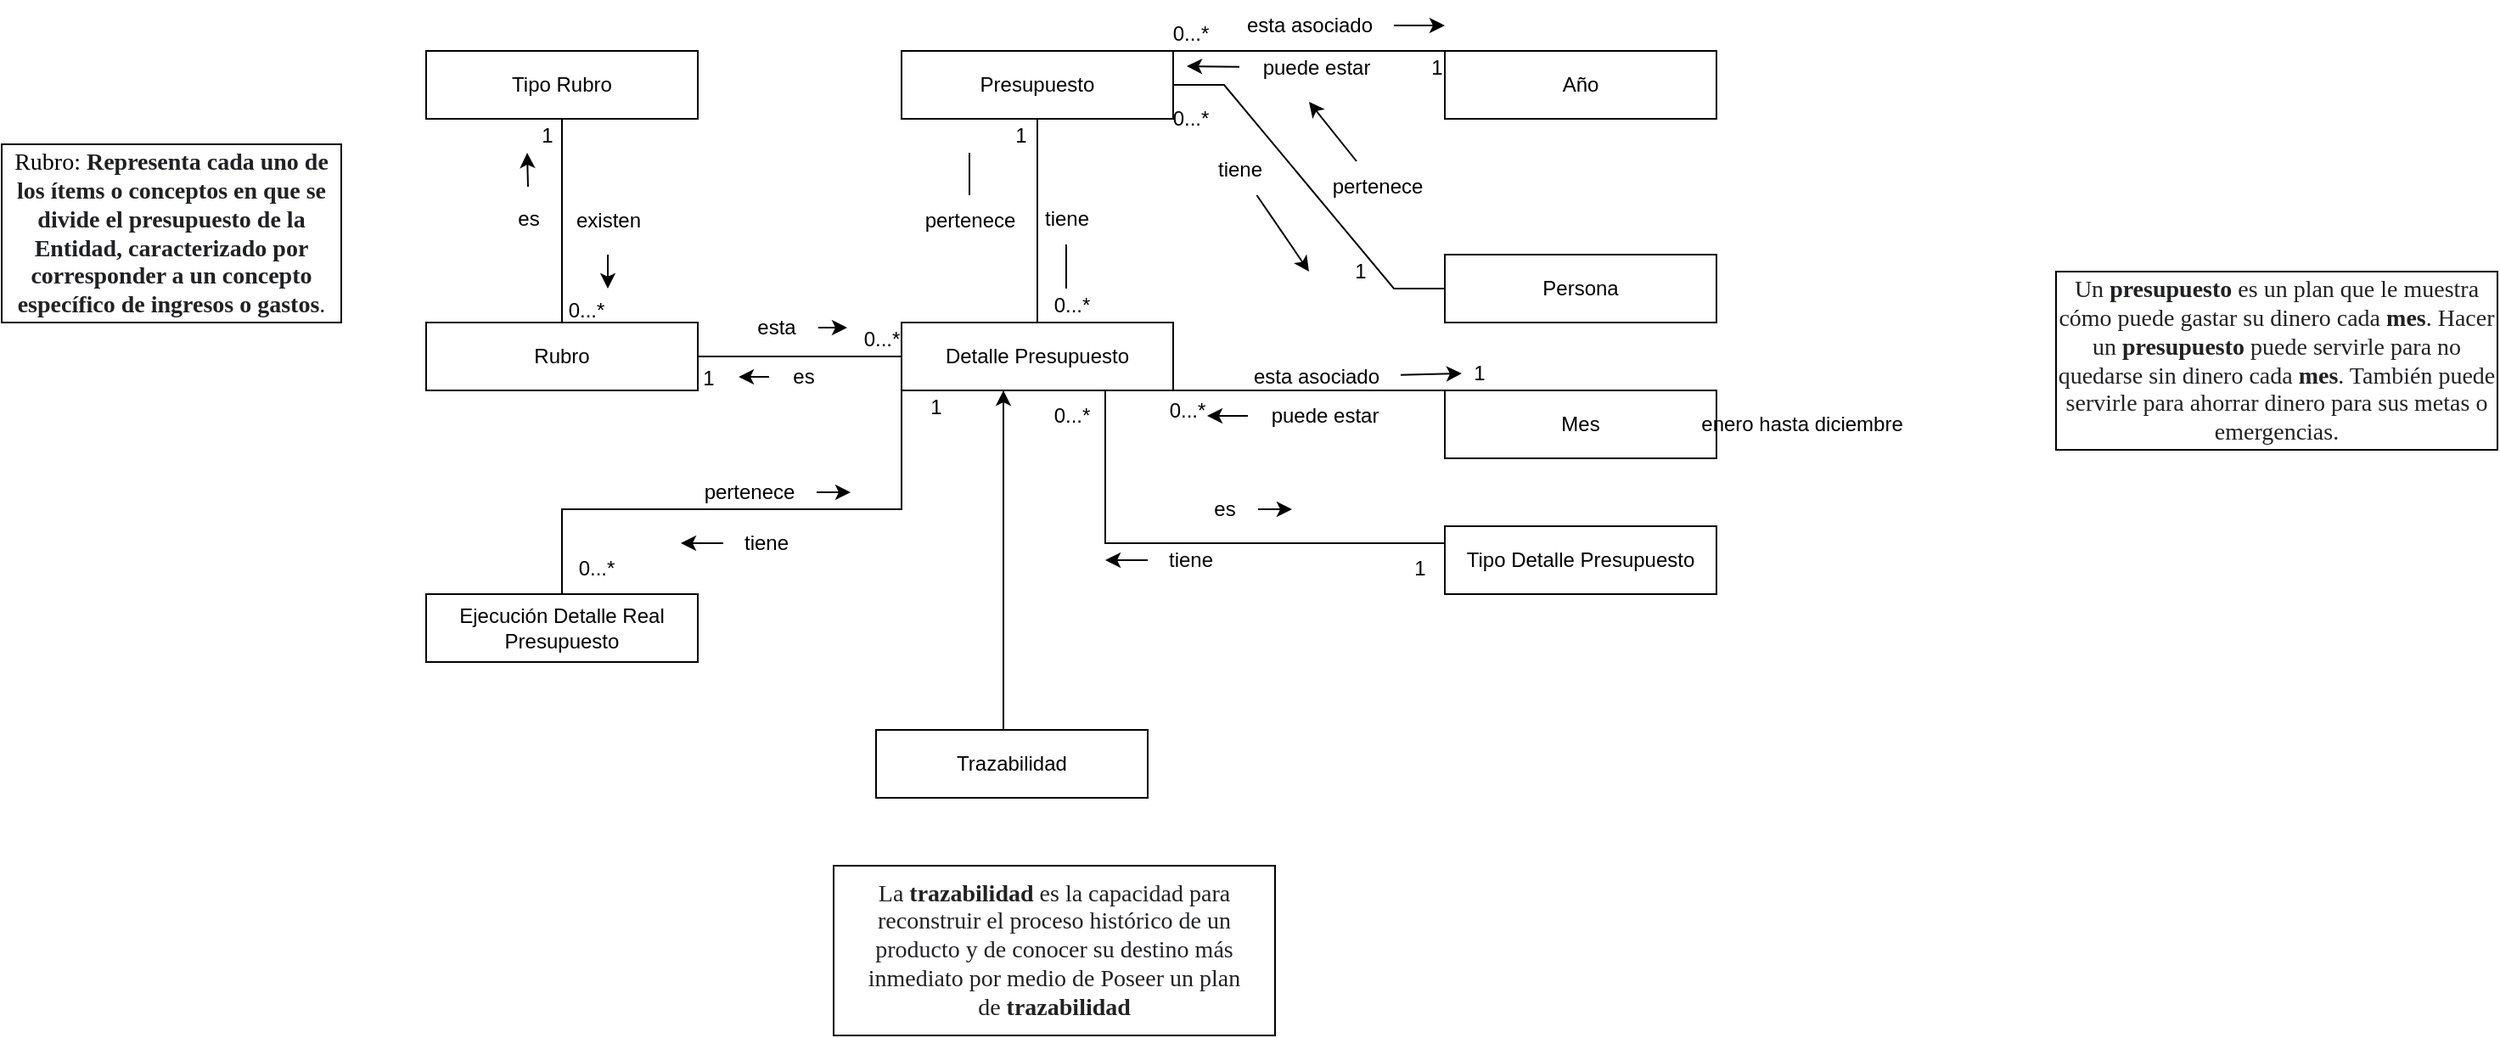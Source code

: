 <mxfile version="20.2.3" type="device"><diagram id="KhcxHXRTvUJOaFPV1zeg" name="Anemico"><mxGraphModel dx="1654" dy="452" grid="1" gridSize="10" guides="1" tooltips="1" connect="1" arrows="1" fold="1" page="1" pageScale="1" pageWidth="827" pageHeight="1169" math="0" shadow="0"><root><mxCell id="0"/><mxCell id="1" parent="0"/><mxCell id="D1vBDJk1YtNsOjC5OgPf-1" value="Tipo Rubro" style="rounded=0;whiteSpace=wrap;html=1;" vertex="1" parent="1"><mxGeometry x="80" y="40" width="160" height="40" as="geometry"/></mxCell><mxCell id="D1vBDJk1YtNsOjC5OgPf-2" style="edgeStyle=orthogonalEdgeStyle;rounded=0;orthogonalLoop=1;jettySize=auto;html=1;entryX=0.5;entryY=1;entryDx=0;entryDy=0;endArrow=none;endFill=0;" edge="1" parent="1" source="D1vBDJk1YtNsOjC5OgPf-4" target="D1vBDJk1YtNsOjC5OgPf-1"><mxGeometry relative="1" as="geometry"/></mxCell><mxCell id="D1vBDJk1YtNsOjC5OgPf-3" style="edgeStyle=orthogonalEdgeStyle;rounded=0;orthogonalLoop=1;jettySize=auto;html=1;endArrow=none;endFill=0;" edge="1" parent="1" source="D1vBDJk1YtNsOjC5OgPf-4" target="D1vBDJk1YtNsOjC5OgPf-8"><mxGeometry relative="1" as="geometry"/></mxCell><mxCell id="D1vBDJk1YtNsOjC5OgPf-4" value="Rubro" style="rounded=0;whiteSpace=wrap;html=1;" vertex="1" parent="1"><mxGeometry x="80" y="200" width="160" height="40" as="geometry"/></mxCell><mxCell id="D1vBDJk1YtNsOjC5OgPf-5" style="edgeStyle=orthogonalEdgeStyle;rounded=0;orthogonalLoop=1;jettySize=auto;html=1;endArrow=none;endFill=0;" edge="1" parent="1" source="D1vBDJk1YtNsOjC5OgPf-8" target="D1vBDJk1YtNsOjC5OgPf-13"><mxGeometry relative="1" as="geometry"><Array as="points"><mxPoint x="360" y="310"/><mxPoint x="160" y="310"/></Array></mxGeometry></mxCell><mxCell id="D1vBDJk1YtNsOjC5OgPf-6" style="edgeStyle=orthogonalEdgeStyle;rounded=0;orthogonalLoop=1;jettySize=auto;html=1;endArrow=none;endFill=0;" edge="1" parent="1" source="D1vBDJk1YtNsOjC5OgPf-8" target="D1vBDJk1YtNsOjC5OgPf-21"><mxGeometry relative="1" as="geometry"><Array as="points"><mxPoint x="610" y="240"/><mxPoint x="610" y="240"/></Array></mxGeometry></mxCell><mxCell id="D1vBDJk1YtNsOjC5OgPf-7" style="edgeStyle=orthogonalEdgeStyle;rounded=0;orthogonalLoop=1;jettySize=auto;html=1;endArrow=none;endFill=0;" edge="1" parent="1" source="D1vBDJk1YtNsOjC5OgPf-8" target="D1vBDJk1YtNsOjC5OgPf-20"><mxGeometry relative="1" as="geometry"><Array as="points"><mxPoint x="480" y="330"/></Array></mxGeometry></mxCell><mxCell id="D1vBDJk1YtNsOjC5OgPf-8" value="Detalle Presupuesto" style="rounded=0;whiteSpace=wrap;html=1;" vertex="1" parent="1"><mxGeometry x="360" y="200" width="160" height="40" as="geometry"/></mxCell><mxCell id="D1vBDJk1YtNsOjC5OgPf-9" style="edgeStyle=orthogonalEdgeStyle;rounded=0;orthogonalLoop=1;jettySize=auto;html=1;entryX=0.5;entryY=0;entryDx=0;entryDy=0;endArrow=none;endFill=0;" edge="1" parent="1" source="D1vBDJk1YtNsOjC5OgPf-12" target="D1vBDJk1YtNsOjC5OgPf-8"><mxGeometry relative="1" as="geometry"/></mxCell><mxCell id="D1vBDJk1YtNsOjC5OgPf-10" style="edgeStyle=orthogonalEdgeStyle;rounded=0;orthogonalLoop=1;jettySize=auto;html=1;endArrow=none;endFill=0;curved=1;" edge="1" parent="1" source="D1vBDJk1YtNsOjC5OgPf-12" target="D1vBDJk1YtNsOjC5OgPf-23"><mxGeometry relative="1" as="geometry"><Array as="points"><mxPoint x="590" y="40"/><mxPoint x="590" y="40"/></Array></mxGeometry></mxCell><mxCell id="D1vBDJk1YtNsOjC5OgPf-11" style="edgeStyle=entityRelationEdgeStyle;rounded=0;orthogonalLoop=1;jettySize=auto;html=1;endArrow=none;endFill=0;" edge="1" parent="1" source="D1vBDJk1YtNsOjC5OgPf-12" target="D1vBDJk1YtNsOjC5OgPf-22"><mxGeometry relative="1" as="geometry"/></mxCell><mxCell id="D1vBDJk1YtNsOjC5OgPf-12" value="Presupuesto" style="rounded=0;whiteSpace=wrap;html=1;" vertex="1" parent="1"><mxGeometry x="360" y="40" width="160" height="40" as="geometry"/></mxCell><mxCell id="D1vBDJk1YtNsOjC5OgPf-13" value="Ejecución Detalle Real Presupuesto" style="rounded=0;whiteSpace=wrap;html=1;" vertex="1" parent="1"><mxGeometry x="80" y="360" width="160" height="40" as="geometry"/></mxCell><mxCell id="D1vBDJk1YtNsOjC5OgPf-14" value="es" style="text;html=1;align=center;verticalAlign=middle;resizable=0;points=[];autosize=1;strokeColor=none;fillColor=none;" vertex="1" parent="1"><mxGeometry x="120" y="124" width="40" height="30" as="geometry"/></mxCell><mxCell id="D1vBDJk1YtNsOjC5OgPf-15" value="" style="endArrow=classic;html=1;rounded=0;" edge="1" parent="1"><mxGeometry width="50" height="50" relative="1" as="geometry"><mxPoint x="140" y="120" as="sourcePoint"/><mxPoint x="139.5" y="100" as="targetPoint"/></mxGeometry></mxCell><mxCell id="D1vBDJk1YtNsOjC5OgPf-16" value="existen&lt;br&gt;" style="text;html=1;align=center;verticalAlign=middle;resizable=0;points=[];autosize=1;strokeColor=none;fillColor=none;" vertex="1" parent="1"><mxGeometry x="157" y="125" width="60" height="30" as="geometry"/></mxCell><mxCell id="D1vBDJk1YtNsOjC5OgPf-17" value="" style="endArrow=classic;html=1;rounded=0;" edge="1" parent="1"><mxGeometry width="50" height="50" relative="1" as="geometry"><mxPoint x="187" y="160" as="sourcePoint"/><mxPoint x="187" y="180" as="targetPoint"/></mxGeometry></mxCell><mxCell id="D1vBDJk1YtNsOjC5OgPf-18" value="0...*" style="text;html=1;align=center;verticalAlign=middle;resizable=0;points=[];autosize=1;strokeColor=none;fillColor=none;" vertex="1" parent="1"><mxGeometry x="154" y="178" width="40" height="30" as="geometry"/></mxCell><mxCell id="D1vBDJk1YtNsOjC5OgPf-19" value="1" style="text;html=1;align=center;verticalAlign=middle;resizable=0;points=[];autosize=1;strokeColor=none;fillColor=none;" vertex="1" parent="1"><mxGeometry x="136" y="75" width="30" height="30" as="geometry"/></mxCell><mxCell id="D1vBDJk1YtNsOjC5OgPf-20" value="Tipo Detalle Presupuesto" style="rounded=0;whiteSpace=wrap;html=1;" vertex="1" parent="1"><mxGeometry x="680" y="320" width="160" height="40" as="geometry"/></mxCell><mxCell id="D1vBDJk1YtNsOjC5OgPf-21" value="Mes" style="rounded=0;whiteSpace=wrap;html=1;" vertex="1" parent="1"><mxGeometry x="680" y="240" width="160" height="40" as="geometry"/></mxCell><mxCell id="D1vBDJk1YtNsOjC5OgPf-22" value="Persona" style="rounded=0;whiteSpace=wrap;html=1;" vertex="1" parent="1"><mxGeometry x="680" y="160" width="160" height="40" as="geometry"/></mxCell><mxCell id="D1vBDJk1YtNsOjC5OgPf-23" value="Año" style="rounded=0;whiteSpace=wrap;html=1;" vertex="1" parent="1"><mxGeometry x="680" y="40" width="160" height="40" as="geometry"/></mxCell><mxCell id="D1vBDJk1YtNsOjC5OgPf-24" value="1" style="text;html=1;align=center;verticalAlign=middle;resizable=0;points=[];autosize=1;strokeColor=none;fillColor=none;" vertex="1" parent="1"><mxGeometry x="231" y="218" width="30" height="30" as="geometry"/></mxCell><mxCell id="D1vBDJk1YtNsOjC5OgPf-25" style="edgeStyle=orthogonalEdgeStyle;curved=1;rounded=0;orthogonalLoop=1;jettySize=auto;html=1;entryX=1.1;entryY=0.467;entryDx=0;entryDy=0;entryPerimeter=0;endArrow=classic;endFill=1;elbow=vertical;" edge="1" parent="1" source="D1vBDJk1YtNsOjC5OgPf-26" target="D1vBDJk1YtNsOjC5OgPf-24"><mxGeometry relative="1" as="geometry"/></mxCell><mxCell id="D1vBDJk1YtNsOjC5OgPf-26" value="es" style="text;html=1;align=center;verticalAlign=middle;resizable=0;points=[];autosize=1;strokeColor=none;fillColor=none;" vertex="1" parent="1"><mxGeometry x="282" y="217" width="40" height="30" as="geometry"/></mxCell><mxCell id="D1vBDJk1YtNsOjC5OgPf-27" style="edgeStyle=orthogonalEdgeStyle;curved=1;rounded=0;orthogonalLoop=1;jettySize=auto;html=1;endArrow=classic;endFill=1;elbow=vertical;" edge="1" parent="1" source="D1vBDJk1YtNsOjC5OgPf-28" target="D1vBDJk1YtNsOjC5OgPf-29"><mxGeometry relative="1" as="geometry"><Array as="points"><mxPoint x="350" y="210"/><mxPoint x="350" y="210"/></Array></mxGeometry></mxCell><mxCell id="D1vBDJk1YtNsOjC5OgPf-28" value="esta" style="text;html=1;align=center;verticalAlign=middle;resizable=0;points=[];autosize=1;strokeColor=none;fillColor=none;" vertex="1" parent="1"><mxGeometry x="261" y="188" width="50" height="30" as="geometry"/></mxCell><mxCell id="D1vBDJk1YtNsOjC5OgPf-29" value="0...*" style="text;html=1;align=center;verticalAlign=middle;resizable=0;points=[];autosize=1;strokeColor=none;fillColor=none;" vertex="1" parent="1"><mxGeometry x="328" y="195" width="40" height="30" as="geometry"/></mxCell><mxCell id="D1vBDJk1YtNsOjC5OgPf-30" value="1" style="text;html=1;align=center;verticalAlign=middle;resizable=0;points=[];autosize=1;strokeColor=none;fillColor=none;" vertex="1" parent="1"><mxGeometry x="415" y="75" width="30" height="30" as="geometry"/></mxCell><mxCell id="D1vBDJk1YtNsOjC5OgPf-31" style="edgeStyle=orthogonalEdgeStyle;curved=1;rounded=0;orthogonalLoop=1;jettySize=auto;html=1;endArrow=none;endFill=0;elbow=vertical;" edge="1" parent="1" source="D1vBDJk1YtNsOjC5OgPf-32"><mxGeometry relative="1" as="geometry"><mxPoint x="400.0" y="100" as="targetPoint"/></mxGeometry></mxCell><mxCell id="D1vBDJk1YtNsOjC5OgPf-32" value="pertenece" style="text;html=1;align=center;verticalAlign=middle;resizable=0;points=[];autosize=1;strokeColor=none;fillColor=none;" vertex="1" parent="1"><mxGeometry x="360" y="125" width="80" height="30" as="geometry"/></mxCell><mxCell id="D1vBDJk1YtNsOjC5OgPf-33" style="edgeStyle=orthogonalEdgeStyle;curved=1;rounded=0;orthogonalLoop=1;jettySize=auto;html=1;endArrow=none;endFill=0;elbow=vertical;" edge="1" parent="1" source="D1vBDJk1YtNsOjC5OgPf-34"><mxGeometry relative="1" as="geometry"><mxPoint x="457" y="180" as="targetPoint"/></mxGeometry></mxCell><mxCell id="D1vBDJk1YtNsOjC5OgPf-34" value="tiene" style="text;html=1;align=center;verticalAlign=middle;resizable=0;points=[];autosize=1;strokeColor=none;fillColor=none;" vertex="1" parent="1"><mxGeometry x="432" y="124" width="50" height="30" as="geometry"/></mxCell><mxCell id="D1vBDJk1YtNsOjC5OgPf-35" value="0...*" style="text;html=1;align=center;verticalAlign=middle;resizable=0;points=[];autosize=1;strokeColor=none;fillColor=none;" vertex="1" parent="1"><mxGeometry x="440" y="175" width="40" height="30" as="geometry"/></mxCell><mxCell id="D1vBDJk1YtNsOjC5OgPf-36" style="edgeStyle=none;rounded=0;orthogonalLoop=1;jettySize=auto;html=1;endArrow=classic;endFill=1;elbow=vertical;" edge="1" parent="1" source="D1vBDJk1YtNsOjC5OgPf-37"><mxGeometry relative="1" as="geometry"><mxPoint x="600.0" y="70" as="targetPoint"/></mxGeometry></mxCell><mxCell id="D1vBDJk1YtNsOjC5OgPf-37" value="pertenece" style="text;html=1;align=center;verticalAlign=middle;resizable=0;points=[];autosize=1;strokeColor=none;fillColor=none;" vertex="1" parent="1"><mxGeometry x="600" y="105" width="80" height="30" as="geometry"/></mxCell><mxCell id="D1vBDJk1YtNsOjC5OgPf-38" style="rounded=0;orthogonalLoop=1;jettySize=auto;html=1;endArrow=classic;endFill=1;elbow=vertical;" edge="1" parent="1" source="D1vBDJk1YtNsOjC5OgPf-39"><mxGeometry relative="1" as="geometry"><mxPoint x="600.0" y="170" as="targetPoint"/></mxGeometry></mxCell><mxCell id="D1vBDJk1YtNsOjC5OgPf-39" value="tiene" style="text;html=1;align=center;verticalAlign=middle;resizable=0;points=[];autosize=1;strokeColor=none;fillColor=none;" vertex="1" parent="1"><mxGeometry x="534" y="95" width="50" height="30" as="geometry"/></mxCell><mxCell id="D1vBDJk1YtNsOjC5OgPf-40" value="0...*" style="text;html=1;align=center;verticalAlign=middle;resizable=0;points=[];autosize=1;strokeColor=none;fillColor=none;" vertex="1" parent="1"><mxGeometry x="510" y="65" width="40" height="30" as="geometry"/></mxCell><mxCell id="D1vBDJk1YtNsOjC5OgPf-41" value="1" style="text;html=1;align=center;verticalAlign=middle;resizable=0;points=[];autosize=1;strokeColor=none;fillColor=none;" vertex="1" parent="1"><mxGeometry x="615" y="155" width="30" height="30" as="geometry"/></mxCell><mxCell id="D1vBDJk1YtNsOjC5OgPf-42" value="0...*" style="text;html=1;align=center;verticalAlign=middle;resizable=0;points=[];autosize=1;strokeColor=none;fillColor=none;" vertex="1" parent="1"><mxGeometry x="510" y="15" width="40" height="30" as="geometry"/></mxCell><mxCell id="D1vBDJk1YtNsOjC5OgPf-43" value="1" style="text;html=1;align=center;verticalAlign=middle;resizable=0;points=[];autosize=1;strokeColor=none;fillColor=none;" vertex="1" parent="1"><mxGeometry x="660" y="35" width="30" height="30" as="geometry"/></mxCell><mxCell id="D1vBDJk1YtNsOjC5OgPf-44" style="edgeStyle=none;rounded=0;orthogonalLoop=1;jettySize=auto;html=1;entryX=0.45;entryY=1.133;entryDx=0;entryDy=0;entryPerimeter=0;endArrow=classic;endFill=1;elbow=vertical;" edge="1" parent="1" source="D1vBDJk1YtNsOjC5OgPf-45" target="D1vBDJk1YtNsOjC5OgPf-42"><mxGeometry relative="1" as="geometry"/></mxCell><mxCell id="D1vBDJk1YtNsOjC5OgPf-45" value="puede estar" style="text;html=1;align=center;verticalAlign=middle;resizable=0;points=[];autosize=1;strokeColor=none;fillColor=none;" vertex="1" parent="1"><mxGeometry x="559" y="35" width="90" height="30" as="geometry"/></mxCell><mxCell id="D1vBDJk1YtNsOjC5OgPf-46" style="edgeStyle=none;rounded=0;orthogonalLoop=1;jettySize=auto;html=1;endArrow=classic;endFill=1;elbow=vertical;" edge="1" parent="1" source="D1vBDJk1YtNsOjC5OgPf-47"><mxGeometry relative="1" as="geometry"><mxPoint x="680.0" y="25" as="targetPoint"/></mxGeometry></mxCell><mxCell id="D1vBDJk1YtNsOjC5OgPf-47" value="esta asociado" style="text;html=1;align=center;verticalAlign=middle;resizable=0;points=[];autosize=1;strokeColor=none;fillColor=none;" vertex="1" parent="1"><mxGeometry x="550" y="10" width="100" height="30" as="geometry"/></mxCell><mxCell id="D1vBDJk1YtNsOjC5OgPf-48" style="edgeStyle=none;rounded=0;orthogonalLoop=1;jettySize=auto;html=1;endArrow=classic;endFill=1;elbow=vertical;" edge="1" parent="1" source="D1vBDJk1YtNsOjC5OgPf-49"><mxGeometry relative="1" as="geometry"><mxPoint x="690.0" y="230" as="targetPoint"/></mxGeometry></mxCell><mxCell id="D1vBDJk1YtNsOjC5OgPf-49" value="esta asociado" style="text;html=1;align=center;verticalAlign=middle;resizable=0;points=[];autosize=1;strokeColor=none;fillColor=none;" vertex="1" parent="1"><mxGeometry x="554" y="217" width="100" height="30" as="geometry"/></mxCell><mxCell id="D1vBDJk1YtNsOjC5OgPf-50" style="edgeStyle=none;rounded=0;orthogonalLoop=1;jettySize=auto;html=1;endArrow=classic;endFill=1;elbow=vertical;" edge="1" parent="1" source="D1vBDJk1YtNsOjC5OgPf-51"><mxGeometry relative="1" as="geometry"><mxPoint x="540.0" y="255" as="targetPoint"/></mxGeometry></mxCell><mxCell id="D1vBDJk1YtNsOjC5OgPf-51" value="puede estar" style="text;html=1;align=center;verticalAlign=middle;resizable=0;points=[];autosize=1;strokeColor=none;fillColor=none;" vertex="1" parent="1"><mxGeometry x="564" y="240" width="90" height="30" as="geometry"/></mxCell><mxCell id="D1vBDJk1YtNsOjC5OgPf-52" value="1" style="text;html=1;align=center;verticalAlign=middle;resizable=0;points=[];autosize=1;strokeColor=none;fillColor=none;" vertex="1" parent="1"><mxGeometry x="685" y="215" width="30" height="30" as="geometry"/></mxCell><mxCell id="D1vBDJk1YtNsOjC5OgPf-53" value="0...*" style="text;html=1;align=center;verticalAlign=middle;resizable=0;points=[];autosize=1;strokeColor=none;fillColor=none;" vertex="1" parent="1"><mxGeometry x="508" y="237" width="40" height="30" as="geometry"/></mxCell><mxCell id="D1vBDJk1YtNsOjC5OgPf-54" value="1" style="text;html=1;align=center;verticalAlign=middle;resizable=0;points=[];autosize=1;strokeColor=none;fillColor=none;" vertex="1" parent="1"><mxGeometry x="650" y="330" width="30" height="30" as="geometry"/></mxCell><mxCell id="D1vBDJk1YtNsOjC5OgPf-55" value="0...*" style="text;html=1;align=center;verticalAlign=middle;resizable=0;points=[];autosize=1;strokeColor=none;fillColor=none;" vertex="1" parent="1"><mxGeometry x="440" y="240" width="40" height="30" as="geometry"/></mxCell><mxCell id="D1vBDJk1YtNsOjC5OgPf-56" value="1" style="text;html=1;align=center;verticalAlign=middle;resizable=0;points=[];autosize=1;strokeColor=none;fillColor=none;" vertex="1" parent="1"><mxGeometry x="365" y="235" width="30" height="30" as="geometry"/></mxCell><mxCell id="D1vBDJk1YtNsOjC5OgPf-57" style="edgeStyle=orthogonalEdgeStyle;rounded=0;orthogonalLoop=1;jettySize=auto;html=1;" edge="1" parent="1" source="D1vBDJk1YtNsOjC5OgPf-58"><mxGeometry relative="1" as="geometry"><mxPoint x="590.0" y="310" as="targetPoint"/></mxGeometry></mxCell><mxCell id="D1vBDJk1YtNsOjC5OgPf-58" value="es" style="text;html=1;align=center;verticalAlign=middle;resizable=0;points=[];autosize=1;strokeColor=none;fillColor=none;" vertex="1" parent="1"><mxGeometry x="530" y="295" width="40" height="30" as="geometry"/></mxCell><mxCell id="D1vBDJk1YtNsOjC5OgPf-59" style="edgeStyle=orthogonalEdgeStyle;rounded=0;orthogonalLoop=1;jettySize=auto;html=1;" edge="1" parent="1" source="D1vBDJk1YtNsOjC5OgPf-60"><mxGeometry relative="1" as="geometry"><mxPoint x="480.0" y="340" as="targetPoint"/></mxGeometry></mxCell><mxCell id="D1vBDJk1YtNsOjC5OgPf-60" value="tiene" style="text;html=1;align=center;verticalAlign=middle;resizable=0;points=[];autosize=1;strokeColor=none;fillColor=none;" vertex="1" parent="1"><mxGeometry x="505" y="325" width="50" height="30" as="geometry"/></mxCell><mxCell id="D1vBDJk1YtNsOjC5OgPf-61" style="edgeStyle=orthogonalEdgeStyle;rounded=0;orthogonalLoop=1;jettySize=auto;html=1;" edge="1" parent="1" source="D1vBDJk1YtNsOjC5OgPf-62"><mxGeometry relative="1" as="geometry"><mxPoint x="330.0" y="300" as="targetPoint"/></mxGeometry></mxCell><mxCell id="D1vBDJk1YtNsOjC5OgPf-62" value="pertenece" style="text;html=1;align=center;verticalAlign=middle;resizable=0;points=[];autosize=1;strokeColor=none;fillColor=none;" vertex="1" parent="1"><mxGeometry x="230" y="285" width="80" height="30" as="geometry"/></mxCell><mxCell id="D1vBDJk1YtNsOjC5OgPf-63" style="edgeStyle=orthogonalEdgeStyle;rounded=0;orthogonalLoop=1;jettySize=auto;html=1;" edge="1" parent="1" source="D1vBDJk1YtNsOjC5OgPf-64"><mxGeometry relative="1" as="geometry"><mxPoint x="230" y="330" as="targetPoint"/></mxGeometry></mxCell><mxCell id="D1vBDJk1YtNsOjC5OgPf-64" value="tiene" style="text;html=1;align=center;verticalAlign=middle;resizable=0;points=[];autosize=1;strokeColor=none;fillColor=none;" vertex="1" parent="1"><mxGeometry x="255" y="315" width="50" height="30" as="geometry"/></mxCell><mxCell id="D1vBDJk1YtNsOjC5OgPf-65" value="0...*" style="text;html=1;align=center;verticalAlign=middle;resizable=0;points=[];autosize=1;strokeColor=none;fillColor=none;" vertex="1" parent="1"><mxGeometry x="160" y="330" width="40" height="30" as="geometry"/></mxCell><mxCell id="D1vBDJk1YtNsOjC5OgPf-66" style="edgeStyle=orthogonalEdgeStyle;rounded=0;orthogonalLoop=1;jettySize=auto;html=1;" edge="1" parent="1" source="D1vBDJk1YtNsOjC5OgPf-67" target="D1vBDJk1YtNsOjC5OgPf-8"><mxGeometry relative="1" as="geometry"><Array as="points"><mxPoint x="420" y="310"/><mxPoint x="420" y="310"/></Array></mxGeometry></mxCell><mxCell id="D1vBDJk1YtNsOjC5OgPf-67" value="Trazabilidad" style="rounded=0;whiteSpace=wrap;html=1;" vertex="1" parent="1"><mxGeometry x="345" y="440" width="160" height="40" as="geometry"/></mxCell><mxCell id="D1vBDJk1YtNsOjC5OgPf-68" value="enero hasta diciembre" style="text;html=1;align=center;verticalAlign=middle;resizable=0;points=[];autosize=1;strokeColor=none;fillColor=none;" vertex="1" parent="1"><mxGeometry x="820" y="245" width="140" height="30" as="geometry"/></mxCell><mxCell id="D1vBDJk1YtNsOjC5OgPf-69" value="&lt;font face=&quot;Times New Roman&quot; style=&quot;font-size: 14px;&quot;&gt;Rubro:&amp;nbsp;&lt;b style=&quot;color: rgb(32, 33, 36); text-align: left; background-color: rgb(255, 255, 255);&quot;&gt;Representa cada uno de los ítems o conceptos en que se divide el presupuesto de la Entidad, caracterizado por corresponder a un concepto específico de ingresos o gastos&lt;/b&gt;&lt;span style=&quot;color: rgb(32, 33, 36); text-align: left; background-color: rgb(255, 255, 255);&quot;&gt;.&lt;/span&gt;&lt;/font&gt;" style="rounded=0;whiteSpace=wrap;html=1;" vertex="1" parent="1"><mxGeometry x="-170" y="95" width="200" height="105" as="geometry"/></mxCell><mxCell id="D1vBDJk1YtNsOjC5OgPf-70" value="&lt;font style=&quot;font-size: 14px;&quot;&gt;&lt;span style=&quot;color: rgb(32, 33, 36); text-align: start; background-color: rgb(255, 255, 255);&quot;&gt;La&amp;nbsp;&lt;/span&gt;&lt;b style=&quot;color: rgb(32, 33, 36); text-align: start; background-color: rgb(255, 255, 255);&quot;&gt;trazabilidad&lt;/b&gt;&lt;span style=&quot;color: rgb(32, 33, 36); text-align: start; background-color: rgb(255, 255, 255);&quot;&gt;&amp;nbsp;es la capacidad para reconstruir el proceso histórico de un producto y de conocer su destino más inmediato por medio de Poseer un plan de&amp;nbsp;&lt;/span&gt;&lt;b style=&quot;color: rgb(32, 33, 36); text-align: start; background-color: rgb(255, 255, 255);&quot;&gt;trazabilidad&lt;/b&gt;&lt;/font&gt;" style="rounded=0;whiteSpace=wrap;html=1;fontFamily=Times New Roman;fontSize=14;" vertex="1" parent="1"><mxGeometry x="320" y="520" width="260" height="100" as="geometry"/></mxCell><mxCell id="D1vBDJk1YtNsOjC5OgPf-71" value="&lt;font style=&quot;font-size: 14px;&quot;&gt;&lt;span style=&quot;color: rgb(32, 33, 36); text-align: start; background-color: rgb(255, 255, 255);&quot;&gt;Un&amp;nbsp;&lt;/span&gt;&lt;b style=&quot;color: rgb(32, 33, 36); text-align: start; background-color: rgb(255, 255, 255);&quot;&gt;presupuesto&lt;/b&gt;&lt;span style=&quot;color: rgb(32, 33, 36); text-align: start; background-color: rgb(255, 255, 255);&quot;&gt;&amp;nbsp;es un plan que le muestra cómo puede gastar su dinero cada&amp;nbsp;&lt;/span&gt;&lt;b style=&quot;color: rgb(32, 33, 36); text-align: start; background-color: rgb(255, 255, 255);&quot;&gt;mes&lt;/b&gt;&lt;span style=&quot;color: rgb(32, 33, 36); text-align: start; background-color: rgb(255, 255, 255);&quot;&gt;. Hacer un&amp;nbsp;&lt;/span&gt;&lt;b style=&quot;color: rgb(32, 33, 36); text-align: start; background-color: rgb(255, 255, 255);&quot;&gt;presupuesto&lt;/b&gt;&lt;span style=&quot;color: rgb(32, 33, 36); text-align: start; background-color: rgb(255, 255, 255);&quot;&gt;&amp;nbsp;puede servirle para no quedarse sin dinero cada&amp;nbsp;&lt;/span&gt;&lt;b style=&quot;color: rgb(32, 33, 36); text-align: start; background-color: rgb(255, 255, 255);&quot;&gt;mes&lt;/b&gt;&lt;span style=&quot;color: rgb(32, 33, 36); text-align: start; background-color: rgb(255, 255, 255);&quot;&gt;. También puede servirle para ahorrar dinero para sus metas o emergencias.&lt;/span&gt;&lt;/font&gt;" style="rounded=0;whiteSpace=wrap;html=1;fontFamily=Times New Roman;fontSize=14;" vertex="1" parent="1"><mxGeometry x="1040" y="170" width="260" height="105" as="geometry"/></mxCell></root></mxGraphModel></diagram></mxfile>